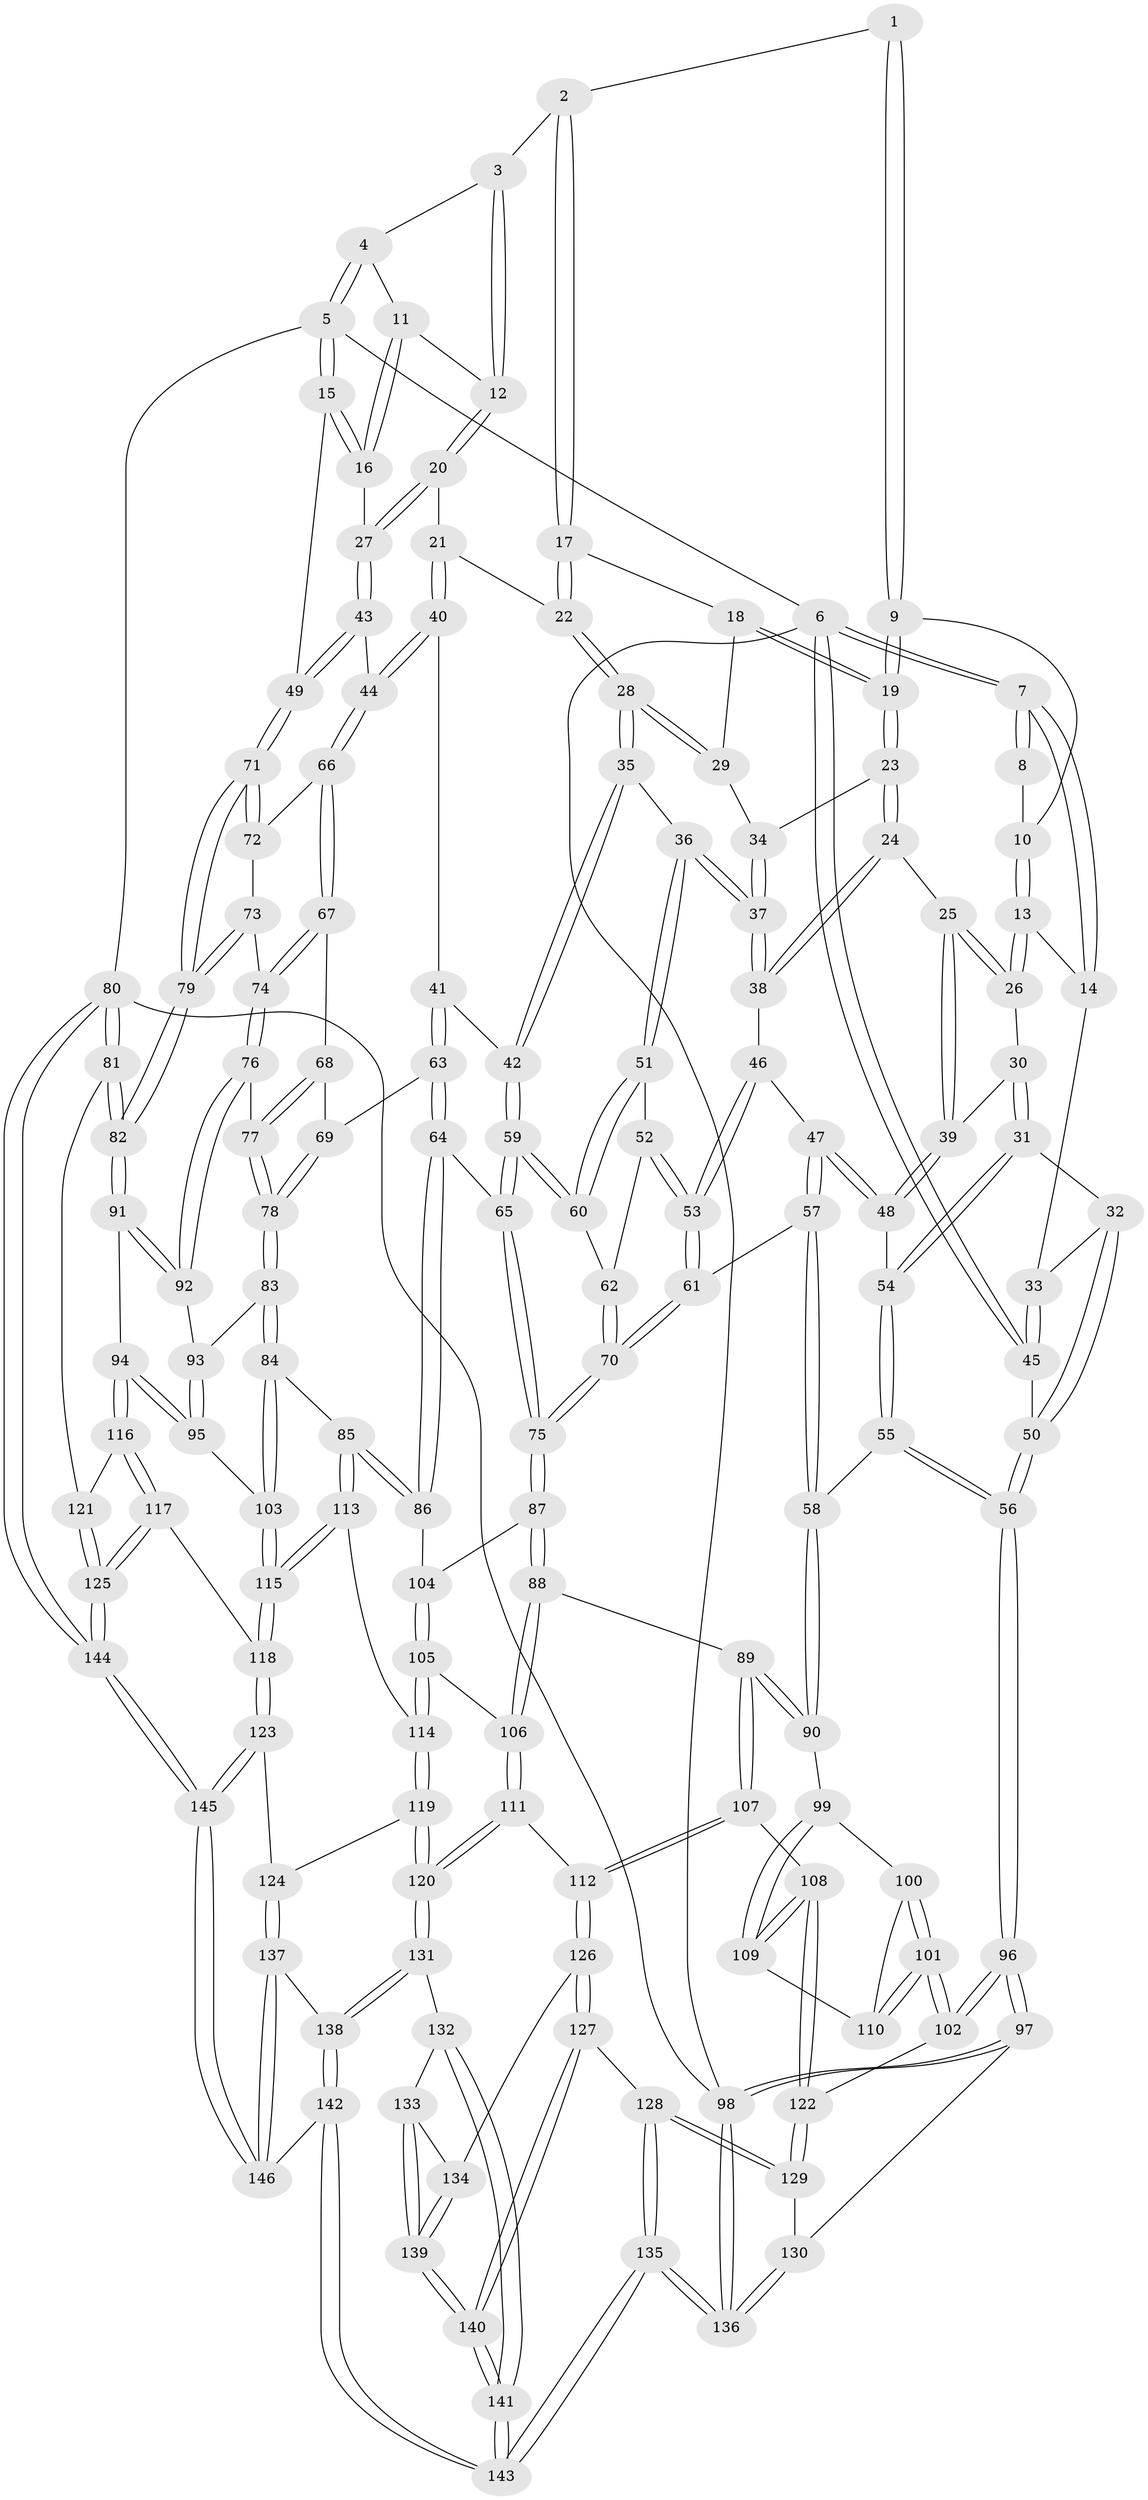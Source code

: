 // coarse degree distribution, {2: 0.125, 3: 0.6590909090909091, 4: 0.13636363636363635, 5: 0.06818181818181818, 6: 0.011363636363636364}
// Generated by graph-tools (version 1.1) at 2025/54/03/04/25 22:54:39]
// undirected, 146 vertices, 362 edges
graph export_dot {
  node [color=gray90,style=filled];
  1 [pos="+0.4795501895861974+0"];
  2 [pos="+0.609934659294245+0"];
  3 [pos="+0.6956028189161205+0"];
  4 [pos="+0.9295059311016327+0"];
  5 [pos="+1+0"];
  6 [pos="+0+0"];
  7 [pos="+0+0"];
  8 [pos="+0.22901182593827238+0"];
  9 [pos="+0.3668034561352877+0.059102680658208645"];
  10 [pos="+0.26148778699131164+0.03229662689872357"];
  11 [pos="+0.8921650768415557+0.05329313280316847"];
  12 [pos="+0.8544077586667594+0.07531991829577318"];
  13 [pos="+0.22552065819235137+0.09473042430648368"];
  14 [pos="+0.1438462939004478+0.0701936763353953"];
  15 [pos="+1+0.06204200985181168"];
  16 [pos="+1+0.10094416259676597"];
  17 [pos="+0.6127471374901641+0"];
  18 [pos="+0.5394689986078607+0.039269196419295216"];
  19 [pos="+0.3794161807665713+0.13623349080004057"];
  20 [pos="+0.8487320409362574+0.08644219293729985"];
  21 [pos="+0.7126865416369185+0.12130768087477628"];
  22 [pos="+0.7054095929593003+0.11542563321054242"];
  23 [pos="+0.37925211696797245+0.13688058731694483"];
  24 [pos="+0.3724146157598422+0.14877046001497668"];
  25 [pos="+0.3692581541873242+0.15008582251574534"];
  26 [pos="+0.23541878894754548+0.11658534789304184"];
  27 [pos="+0.8953998728318189+0.17141591223175584"];
  28 [pos="+0.6063585563042994+0.1914447529730605"];
  29 [pos="+0.5306626105799624+0.13198418920963392"];
  30 [pos="+0.21607968838292044+0.1737301395184772"];
  31 [pos="+0.15490569397629483+0.2258409984897225"];
  32 [pos="+0.1325378948037237+0.20806528495842613"];
  33 [pos="+0.11848382094536611+0.1821266363230135"];
  34 [pos="+0.5108363113186055+0.15446390918747935"];
  35 [pos="+0.5909909466156973+0.23642468297922178"];
  36 [pos="+0.5127794539082883+0.2625274424723589"];
  37 [pos="+0.4969181629180714+0.24719781281736772"];
  38 [pos="+0.4360729352265367+0.23271231474361395"];
  39 [pos="+0.30504226784573185+0.2413809337466862"];
  40 [pos="+0.7902630829027355+0.28843361164917497"];
  41 [pos="+0.7707282961213631+0.2982502509303046"];
  42 [pos="+0.6854321632944189+0.3226840320501765"];
  43 [pos="+0.8346188732498369+0.28331395854966124"];
  44 [pos="+0.8217445792766137+0.29559348950369063"];
  45 [pos="+0+0"];
  46 [pos="+0.4243001663194554+0.2479741841172519"];
  47 [pos="+0.31533361691363987+0.30362483436593696"];
  48 [pos="+0.304339138394127+0.2468676672725436"];
  49 [pos="+1+0.1765932952392208"];
  50 [pos="+0+0.30471685697423645"];
  51 [pos="+0.5123798979553796+0.2753965506043258"];
  52 [pos="+0.4525749295537281+0.3638964187193332"];
  53 [pos="+0.3999600544819727+0.3859846673541734"];
  54 [pos="+0.1593380926856133+0.2573660750951158"];
  55 [pos="+0.1413436746734367+0.41268435902231826"];
  56 [pos="+0+0.4324504516309893"];
  57 [pos="+0.3025085843575614+0.41128863749956396"];
  58 [pos="+0.21351695347347252+0.4467415650408238"];
  59 [pos="+0.6135566204108082+0.4006943775528094"];
  60 [pos="+0.6023883373157924+0.39539414300697334"];
  61 [pos="+0.3547276347442366+0.41926784672959655"];
  62 [pos="+0.5267498012257101+0.39651690138940204"];
  63 [pos="+0.7223175021558511+0.4867324894308517"];
  64 [pos="+0.6404511911185027+0.5166494976684622"];
  65 [pos="+0.623982552473254+0.5055483297255381"];
  66 [pos="+0.8322431060089436+0.3117346462697859"];
  67 [pos="+0.8543752083130769+0.40902740320140124"];
  68 [pos="+0.792936559230146+0.4710774814953871"];
  69 [pos="+0.7450216098604696+0.4876319166832431"];
  70 [pos="+0.44881186987806804+0.5144871061015636"];
  71 [pos="+1+0.2070715268050011"];
  72 [pos="+0.9409737591531566+0.3392030390453387"];
  73 [pos="+1+0.4467225546601307"];
  74 [pos="+0.9227222841266635+0.4818601813659549"];
  75 [pos="+0.47603360621790225+0.5543813814654655"];
  76 [pos="+0.9188409254458382+0.4975725114975746"];
  77 [pos="+0.8186769511670312+0.5269884912166652"];
  78 [pos="+0.8003483765321595+0.5690313555238521"];
  79 [pos="+1+0.4432518486064895"];
  80 [pos="+1+1"];
  81 [pos="+1+0.7164530460171501"];
  82 [pos="+1+0.7014977696314585"];
  83 [pos="+0.8004350181955991+0.5764116335026844"];
  84 [pos="+0.7792135756917715+0.6533206753293929"];
  85 [pos="+0.6952065827323609+0.6409842941098"];
  86 [pos="+0.6929166394760188+0.6380598733291726"];
  87 [pos="+0.47442628996718456+0.5598498770579909"];
  88 [pos="+0.4524728040027138+0.5960120127405769"];
  89 [pos="+0.32654415253197805+0.6477646981947852"];
  90 [pos="+0.22437603330964564+0.5553166127931315"];
  91 [pos="+1+0.6773331187987944"];
  92 [pos="+0.9187893836076098+0.5136351943126579"];
  93 [pos="+0.9112799662278553+0.5284431637459291"];
  94 [pos="+0.8969148016770107+0.6972752595749553"];
  95 [pos="+0.872164553476725+0.6801397571369765"];
  96 [pos="+0+0.6851157246415529"];
  97 [pos="+0+0.7286415695663326"];
  98 [pos="+0+1"];
  99 [pos="+0.2187534929134751+0.5627341725901466"];
  100 [pos="+0.15705353361474717+0.6181242467636209"];
  101 [pos="+0+0.7009697147505516"];
  102 [pos="+0+0.7025278152209142"];
  103 [pos="+0.796304817265389+0.6652124603058404"];
  104 [pos="+0.5660592969291227+0.6505353586808029"];
  105 [pos="+0.5427734470248939+0.7322719424714346"];
  106 [pos="+0.4851044077338213+0.7238619333803049"];
  107 [pos="+0.3176162486773911+0.7887422840053593"];
  108 [pos="+0.2190493298817201+0.7795687561711954"];
  109 [pos="+0.20797334932280107+0.767080829271328"];
  110 [pos="+0.17309866826328485+0.7444543160782108"];
  111 [pos="+0.4226820426654671+0.7888045297631634"];
  112 [pos="+0.3361576016604276+0.8086768060778716"];
  113 [pos="+0.6586173872740247+0.7102341135275637"];
  114 [pos="+0.6001919779954155+0.7657331721745536"];
  115 [pos="+0.7539345238069073+0.8267962450033572"];
  116 [pos="+0.8861903561531352+0.8121943035095978"];
  117 [pos="+0.8189821840046502+0.8829094337361062"];
  118 [pos="+0.7581553401236455+0.8820573760445479"];
  119 [pos="+0.6051687139573075+0.8493638529357003"];
  120 [pos="+0.5451095708590945+0.8823589246771215"];
  121 [pos="+0.9379577288459178+0.8333056109764327"];
  122 [pos="+0.13975755194002246+0.8620395687149708"];
  123 [pos="+0.7532094860514683+0.8850553865556221"];
  124 [pos="+0.6566098660404832+0.8751826435003345"];
  125 [pos="+1+1"];
  126 [pos="+0.33599944745381494+0.8418668348008467"];
  127 [pos="+0.26114766055256466+0.9209541844614344"];
  128 [pos="+0.16839725544937992+0.9717125064978102"];
  129 [pos="+0.13720994067172052+0.8882680737107791"];
  130 [pos="+0.050613842130045855+0.898081520198879"];
  131 [pos="+0.5292360970360466+0.9135749612126369"];
  132 [pos="+0.5234374105853467+0.9166090402708457"];
  133 [pos="+0.453289268862512+0.9206224940114832"];
  134 [pos="+0.35152801005401396+0.8686711978460682"];
  135 [pos="+0.06346098318301088+1"];
  136 [pos="+0+1"];
  137 [pos="+0.6162504361581606+1"];
  138 [pos="+0.5303328437631416+0.9157914098798023"];
  139 [pos="+0.38207872970799045+1"];
  140 [pos="+0.38171951946138455+1"];
  141 [pos="+0.3854690136889693+1"];
  142 [pos="+0.5204100404394615+1"];
  143 [pos="+0.3799567788802816+1"];
  144 [pos="+1+1"];
  145 [pos="+0.6993656413968729+1"];
  146 [pos="+0.6608289231528798+1"];
  1 -- 2;
  1 -- 9;
  1 -- 9;
  2 -- 3;
  2 -- 17;
  2 -- 17;
  3 -- 4;
  3 -- 12;
  3 -- 12;
  4 -- 5;
  4 -- 5;
  4 -- 11;
  5 -- 6;
  5 -- 15;
  5 -- 15;
  5 -- 80;
  6 -- 7;
  6 -- 7;
  6 -- 45;
  6 -- 45;
  6 -- 98;
  7 -- 8;
  7 -- 8;
  7 -- 14;
  7 -- 14;
  8 -- 10;
  9 -- 10;
  9 -- 19;
  9 -- 19;
  10 -- 13;
  10 -- 13;
  11 -- 12;
  11 -- 16;
  11 -- 16;
  12 -- 20;
  12 -- 20;
  13 -- 14;
  13 -- 26;
  13 -- 26;
  14 -- 33;
  15 -- 16;
  15 -- 16;
  15 -- 49;
  16 -- 27;
  17 -- 18;
  17 -- 22;
  17 -- 22;
  18 -- 19;
  18 -- 19;
  18 -- 29;
  19 -- 23;
  19 -- 23;
  20 -- 21;
  20 -- 27;
  20 -- 27;
  21 -- 22;
  21 -- 40;
  21 -- 40;
  22 -- 28;
  22 -- 28;
  23 -- 24;
  23 -- 24;
  23 -- 34;
  24 -- 25;
  24 -- 38;
  24 -- 38;
  25 -- 26;
  25 -- 26;
  25 -- 39;
  25 -- 39;
  26 -- 30;
  27 -- 43;
  27 -- 43;
  28 -- 29;
  28 -- 29;
  28 -- 35;
  28 -- 35;
  29 -- 34;
  30 -- 31;
  30 -- 31;
  30 -- 39;
  31 -- 32;
  31 -- 54;
  31 -- 54;
  32 -- 33;
  32 -- 50;
  32 -- 50;
  33 -- 45;
  33 -- 45;
  34 -- 37;
  34 -- 37;
  35 -- 36;
  35 -- 42;
  35 -- 42;
  36 -- 37;
  36 -- 37;
  36 -- 51;
  36 -- 51;
  37 -- 38;
  37 -- 38;
  38 -- 46;
  39 -- 48;
  39 -- 48;
  40 -- 41;
  40 -- 44;
  40 -- 44;
  41 -- 42;
  41 -- 63;
  41 -- 63;
  42 -- 59;
  42 -- 59;
  43 -- 44;
  43 -- 49;
  43 -- 49;
  44 -- 66;
  44 -- 66;
  45 -- 50;
  46 -- 47;
  46 -- 53;
  46 -- 53;
  47 -- 48;
  47 -- 48;
  47 -- 57;
  47 -- 57;
  48 -- 54;
  49 -- 71;
  49 -- 71;
  50 -- 56;
  50 -- 56;
  51 -- 52;
  51 -- 60;
  51 -- 60;
  52 -- 53;
  52 -- 53;
  52 -- 62;
  53 -- 61;
  53 -- 61;
  54 -- 55;
  54 -- 55;
  55 -- 56;
  55 -- 56;
  55 -- 58;
  56 -- 96;
  56 -- 96;
  57 -- 58;
  57 -- 58;
  57 -- 61;
  58 -- 90;
  58 -- 90;
  59 -- 60;
  59 -- 60;
  59 -- 65;
  59 -- 65;
  60 -- 62;
  61 -- 70;
  61 -- 70;
  62 -- 70;
  62 -- 70;
  63 -- 64;
  63 -- 64;
  63 -- 69;
  64 -- 65;
  64 -- 86;
  64 -- 86;
  65 -- 75;
  65 -- 75;
  66 -- 67;
  66 -- 67;
  66 -- 72;
  67 -- 68;
  67 -- 74;
  67 -- 74;
  68 -- 69;
  68 -- 77;
  68 -- 77;
  69 -- 78;
  69 -- 78;
  70 -- 75;
  70 -- 75;
  71 -- 72;
  71 -- 72;
  71 -- 79;
  71 -- 79;
  72 -- 73;
  73 -- 74;
  73 -- 79;
  73 -- 79;
  74 -- 76;
  74 -- 76;
  75 -- 87;
  75 -- 87;
  76 -- 77;
  76 -- 92;
  76 -- 92;
  77 -- 78;
  77 -- 78;
  78 -- 83;
  78 -- 83;
  79 -- 82;
  79 -- 82;
  80 -- 81;
  80 -- 81;
  80 -- 144;
  80 -- 144;
  80 -- 98;
  81 -- 82;
  81 -- 82;
  81 -- 121;
  82 -- 91;
  82 -- 91;
  83 -- 84;
  83 -- 84;
  83 -- 93;
  84 -- 85;
  84 -- 103;
  84 -- 103;
  85 -- 86;
  85 -- 86;
  85 -- 113;
  85 -- 113;
  86 -- 104;
  87 -- 88;
  87 -- 88;
  87 -- 104;
  88 -- 89;
  88 -- 106;
  88 -- 106;
  89 -- 90;
  89 -- 90;
  89 -- 107;
  89 -- 107;
  90 -- 99;
  91 -- 92;
  91 -- 92;
  91 -- 94;
  92 -- 93;
  93 -- 95;
  93 -- 95;
  94 -- 95;
  94 -- 95;
  94 -- 116;
  94 -- 116;
  95 -- 103;
  96 -- 97;
  96 -- 97;
  96 -- 102;
  96 -- 102;
  97 -- 98;
  97 -- 98;
  97 -- 130;
  98 -- 136;
  98 -- 136;
  99 -- 100;
  99 -- 109;
  99 -- 109;
  100 -- 101;
  100 -- 101;
  100 -- 110;
  101 -- 102;
  101 -- 102;
  101 -- 110;
  101 -- 110;
  102 -- 122;
  103 -- 115;
  103 -- 115;
  104 -- 105;
  104 -- 105;
  105 -- 106;
  105 -- 114;
  105 -- 114;
  106 -- 111;
  106 -- 111;
  107 -- 108;
  107 -- 112;
  107 -- 112;
  108 -- 109;
  108 -- 109;
  108 -- 122;
  108 -- 122;
  109 -- 110;
  111 -- 112;
  111 -- 120;
  111 -- 120;
  112 -- 126;
  112 -- 126;
  113 -- 114;
  113 -- 115;
  113 -- 115;
  114 -- 119;
  114 -- 119;
  115 -- 118;
  115 -- 118;
  116 -- 117;
  116 -- 117;
  116 -- 121;
  117 -- 118;
  117 -- 125;
  117 -- 125;
  118 -- 123;
  118 -- 123;
  119 -- 120;
  119 -- 120;
  119 -- 124;
  120 -- 131;
  120 -- 131;
  121 -- 125;
  121 -- 125;
  122 -- 129;
  122 -- 129;
  123 -- 124;
  123 -- 145;
  123 -- 145;
  124 -- 137;
  124 -- 137;
  125 -- 144;
  125 -- 144;
  126 -- 127;
  126 -- 127;
  126 -- 134;
  127 -- 128;
  127 -- 140;
  127 -- 140;
  128 -- 129;
  128 -- 129;
  128 -- 135;
  128 -- 135;
  129 -- 130;
  130 -- 136;
  130 -- 136;
  131 -- 132;
  131 -- 138;
  131 -- 138;
  132 -- 133;
  132 -- 141;
  132 -- 141;
  133 -- 134;
  133 -- 139;
  133 -- 139;
  134 -- 139;
  134 -- 139;
  135 -- 136;
  135 -- 136;
  135 -- 143;
  135 -- 143;
  137 -- 138;
  137 -- 146;
  137 -- 146;
  138 -- 142;
  138 -- 142;
  139 -- 140;
  139 -- 140;
  140 -- 141;
  140 -- 141;
  141 -- 143;
  141 -- 143;
  142 -- 143;
  142 -- 143;
  142 -- 146;
  144 -- 145;
  144 -- 145;
  145 -- 146;
  145 -- 146;
}
